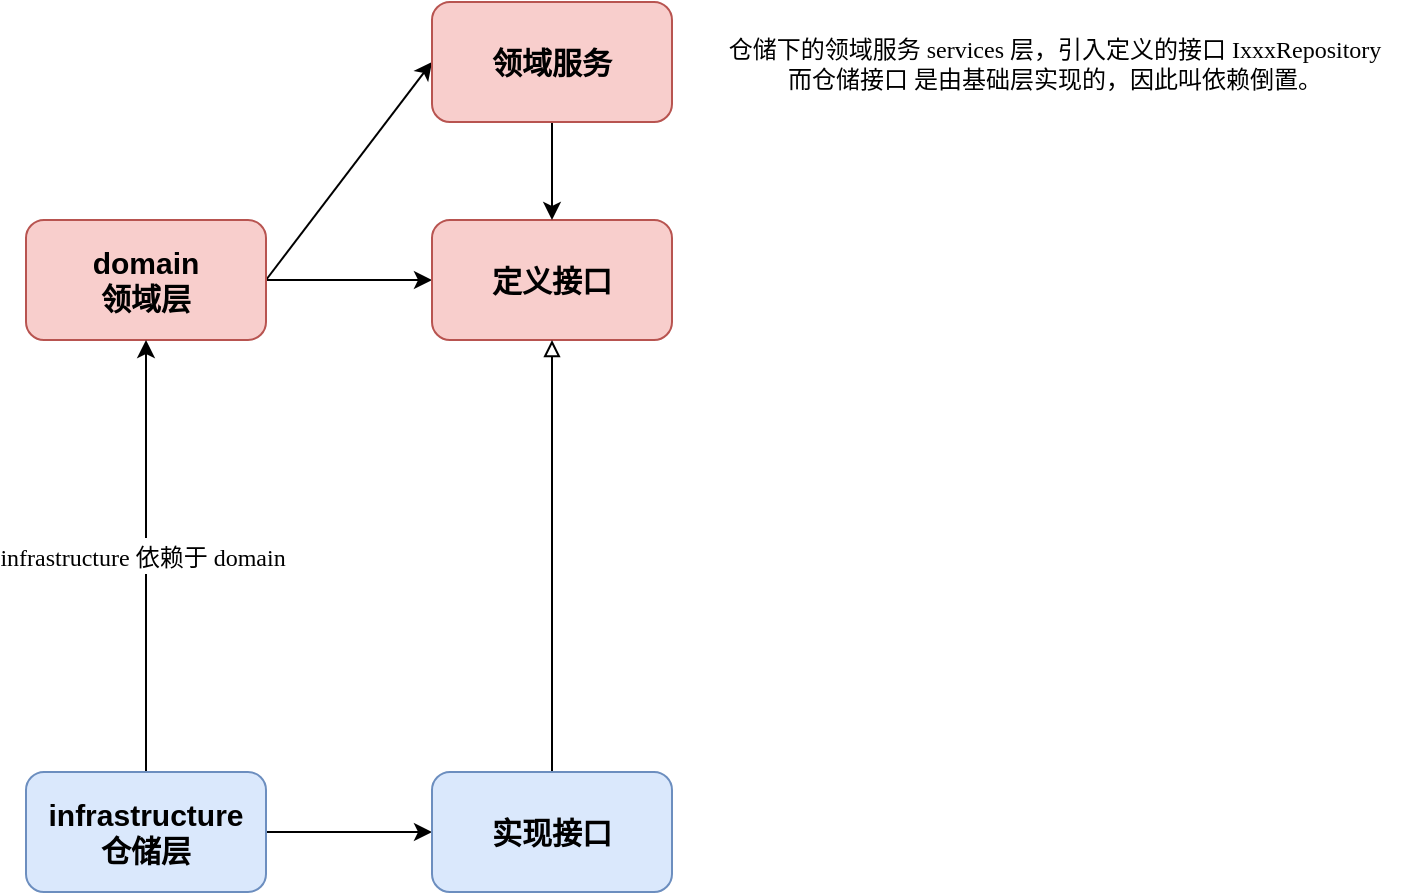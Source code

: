 <mxfile version="20.2.8" type="device" pages="2"><diagram id="PBZFgvrwESF-c3w_U7Ne" name="第 1 页"><mxGraphModel dx="1186" dy="737" grid="0" gridSize="10" guides="1" tooltips="1" connect="1" arrows="1" fold="1" page="1" pageScale="1" pageWidth="900" pageHeight="1600" math="0" shadow="0"><root><mxCell id="0"/><mxCell id="1" parent="0"/><mxCell id="abub-YuqHCraCgPPFona-6" style="edgeStyle=orthogonalEdgeStyle;rounded=0;orthogonalLoop=1;jettySize=auto;html=1;exitX=1;exitY=0.5;exitDx=0;exitDy=0;fontFamily=Comic Sans MS;fontSize=12;" parent="1" source="abub-YuqHCraCgPPFona-1" target="abub-YuqHCraCgPPFona-5" edge="1"><mxGeometry relative="1" as="geometry"/></mxCell><mxCell id="abub-YuqHCraCgPPFona-12" style="rounded=0;orthogonalLoop=1;jettySize=auto;html=1;exitX=1;exitY=0.5;exitDx=0;exitDy=0;entryX=0;entryY=0.5;entryDx=0;entryDy=0;fontFamily=Comic Sans MS;fontSize=12;endArrow=classic;endFill=1;" parent="1" source="abub-YuqHCraCgPPFona-1" target="abub-YuqHCraCgPPFona-10" edge="1"><mxGeometry relative="1" as="geometry"/></mxCell><mxCell id="abub-YuqHCraCgPPFona-1" value="&lt;font style=&quot;font-size: 15px;&quot;&gt;&lt;b&gt;domain&lt;br&gt;领域层&lt;/b&gt;&lt;/font&gt;" style="rounded=1;whiteSpace=wrap;html=1;fillColor=#f8cecc;strokeColor=#b85450;" parent="1" vertex="1"><mxGeometry x="100" y="205" width="120" height="60" as="geometry"/></mxCell><mxCell id="abub-YuqHCraCgPPFona-3" style="edgeStyle=orthogonalEdgeStyle;rounded=0;orthogonalLoop=1;jettySize=auto;html=1;exitX=0.5;exitY=0;exitDx=0;exitDy=0;fontSize=15;" parent="1" source="abub-YuqHCraCgPPFona-2" target="abub-YuqHCraCgPPFona-1" edge="1"><mxGeometry relative="1" as="geometry"/></mxCell><mxCell id="abub-YuqHCraCgPPFona-4" value="&lt;font style=&quot;font-size: 12px;&quot; face=&quot;Comic Sans MS&quot;&gt;infrastructure 依赖于 domain&lt;/font&gt;" style="edgeLabel;html=1;align=center;verticalAlign=middle;resizable=0;points=[];fontSize=15;" parent="abub-YuqHCraCgPPFona-3" vertex="1" connectable="0"><mxGeometry x="0.009" y="2" relative="1" as="geometry"><mxPoint as="offset"/></mxGeometry></mxCell><mxCell id="abub-YuqHCraCgPPFona-9" style="edgeStyle=orthogonalEdgeStyle;rounded=0;orthogonalLoop=1;jettySize=auto;html=1;exitX=1;exitY=0.5;exitDx=0;exitDy=0;fontFamily=Comic Sans MS;fontSize=12;endArrow=classic;endFill=1;" parent="1" source="abub-YuqHCraCgPPFona-2" target="abub-YuqHCraCgPPFona-7" edge="1"><mxGeometry relative="1" as="geometry"/></mxCell><mxCell id="abub-YuqHCraCgPPFona-2" value="&lt;font style=&quot;&quot;&gt;&lt;span style=&quot;font-size: 15px;&quot;&gt;&lt;b&gt;infrastructure&lt;/b&gt;&lt;/span&gt;&lt;br&gt;&lt;b style=&quot;font-size: 15px;&quot;&gt;仓储层&lt;/b&gt;&lt;br&gt;&lt;/font&gt;" style="rounded=1;whiteSpace=wrap;html=1;fillColor=#dae8fc;strokeColor=#6c8ebf;" parent="1" vertex="1"><mxGeometry x="100" y="481" width="120" height="60" as="geometry"/></mxCell><mxCell id="abub-YuqHCraCgPPFona-5" value="&lt;span style=&quot;font-size: 15px;&quot;&gt;&lt;b&gt;定义接口&lt;/b&gt;&lt;/span&gt;" style="rounded=1;whiteSpace=wrap;html=1;fillColor=#f8cecc;strokeColor=#b85450;" parent="1" vertex="1"><mxGeometry x="303" y="205" width="120" height="60" as="geometry"/></mxCell><mxCell id="abub-YuqHCraCgPPFona-8" style="edgeStyle=orthogonalEdgeStyle;rounded=0;orthogonalLoop=1;jettySize=auto;html=1;exitX=0.5;exitY=0;exitDx=0;exitDy=0;fontFamily=Comic Sans MS;fontSize=12;endArrow=block;endFill=0;" parent="1" source="abub-YuqHCraCgPPFona-7" target="abub-YuqHCraCgPPFona-5" edge="1"><mxGeometry relative="1" as="geometry"/></mxCell><mxCell id="abub-YuqHCraCgPPFona-7" value="&lt;span style=&quot;font-size: 15px;&quot;&gt;&lt;b&gt;实现接口&lt;/b&gt;&lt;/span&gt;" style="rounded=1;whiteSpace=wrap;html=1;fillColor=#dae8fc;strokeColor=#6c8ebf;" parent="1" vertex="1"><mxGeometry x="303" y="481" width="120" height="60" as="geometry"/></mxCell><mxCell id="abub-YuqHCraCgPPFona-11" style="edgeStyle=orthogonalEdgeStyle;rounded=0;orthogonalLoop=1;jettySize=auto;html=1;exitX=0.5;exitY=1;exitDx=0;exitDy=0;entryX=0.5;entryY=0;entryDx=0;entryDy=0;fontFamily=Comic Sans MS;fontSize=12;endArrow=classic;endFill=1;" parent="1" source="abub-YuqHCraCgPPFona-10" target="abub-YuqHCraCgPPFona-5" edge="1"><mxGeometry relative="1" as="geometry"/></mxCell><mxCell id="abub-YuqHCraCgPPFona-10" value="&lt;span style=&quot;font-size: 15px;&quot;&gt;&lt;b&gt;领域服务&lt;/b&gt;&lt;/span&gt;" style="rounded=1;whiteSpace=wrap;html=1;fillColor=#f8cecc;strokeColor=#b85450;" parent="1" vertex="1"><mxGeometry x="303" y="96" width="120" height="60" as="geometry"/></mxCell><mxCell id="abub-YuqHCraCgPPFona-14" value="仓储下的领域服务 services 层，引入定义的接口 IxxxRepository&lt;br&gt;而仓储接口 是由基础层实现的，因此叫依赖倒置。" style="text;html=1;align=center;verticalAlign=middle;resizable=0;points=[];autosize=1;strokeColor=none;fillColor=none;fontSize=12;fontFamily=Comic Sans MS;" parent="1" vertex="1"><mxGeometry x="430" y="106" width="367" height="41" as="geometry"/></mxCell></root></mxGraphModel></diagram><diagram id="odD3ooFQX_0PJ9iyaxJ7" name="第 2 页"><mxGraphModel dx="2094" dy="1453" grid="0" gridSize="10" guides="1" tooltips="1" connect="1" arrows="1" fold="1" page="0" pageScale="1" pageWidth="900" pageHeight="1600" math="0" shadow="0"><root><mxCell id="0"/><mxCell id="1" parent="0"/><mxCell id="0O9o9O37HwtOSa8a3m0B-55" value="" style="rounded=1;whiteSpace=wrap;html=1;shadow=0;dashed=1;fontFamily=Comic Sans MS;fontSize=16;fillColor=#f5f5f5;arcSize=31;fontColor=#333333;strokeColor=#666666;" parent="1" vertex="1"><mxGeometry x="-6.5" y="497" width="284" height="237" as="geometry"/></mxCell><mxCell id="0O9o9O37HwtOSa8a3m0B-2" value="" style="ellipse;whiteSpace=wrap;html=1;aspect=fixed;fontFamily=Comic Sans MS;fontSize=12;fillColor=#000000;shadow=1;" parent="1" vertex="1"><mxGeometry x="34" y="182" width="23" height="23" as="geometry"/></mxCell><mxCell id="0O9o9O37HwtOSa8a3m0B-48" style="edgeStyle=orthogonalEdgeStyle;rounded=0;orthogonalLoop=1;jettySize=auto;html=1;exitX=0.5;exitY=1;exitDx=0;exitDy=0;fontFamily=Comic Sans MS;fontSize=16;startArrow=none;startFill=0;endArrow=classic;endFill=1;" parent="1" source="0O9o9O37HwtOSa8a3m0B-3" target="0O9o9O37HwtOSa8a3m0B-47" edge="1"><mxGeometry relative="1" as="geometry"/></mxCell><mxCell id="0O9o9O37HwtOSa8a3m0B-3" value="营销平台&lt;br&gt;&lt;font style=&quot;font-size: 16px;&quot;&gt;(结算、分摊)&lt;/font&gt;" style="rounded=1;whiteSpace=wrap;html=1;shadow=0;fontFamily=Comic Sans MS;fontSize=24;arcSize=6;fontStyle=1;fillColor=#e3c800;fontColor=#000000;strokeColor=#B09500;" parent="1" vertex="1"><mxGeometry x="36" y="217" width="199" height="107" as="geometry"/></mxCell><mxCell id="0O9o9O37HwtOSa8a3m0B-4" value="" style="ellipse;whiteSpace=wrap;html=1;aspect=fixed;fontFamily=Comic Sans MS;fontSize=12;fillColor=#000000;shadow=1;" parent="1" vertex="1"><mxGeometry x="305" y="182" width="23" height="23" as="geometry"/></mxCell><mxCell id="0O9o9O37HwtOSa8a3m0B-43" style="edgeStyle=orthogonalEdgeStyle;rounded=0;orthogonalLoop=1;jettySize=auto;html=1;exitX=0.5;exitY=1;exitDx=0;exitDy=0;entryX=0.25;entryY=1;entryDx=0;entryDy=0;fontFamily=Comic Sans MS;fontSize=16;startArrow=none;startFill=0;endArrow=classic;endFill=1;" parent="1" source="0O9o9O37HwtOSa8a3m0B-5" target="0O9o9O37HwtOSa8a3m0B-9" edge="1"><mxGeometry relative="1" as="geometry"><Array as="points"><mxPoint x="407" y="560"/><mxPoint x="882" y="560"/></Array></mxGeometry></mxCell><mxCell id="0O9o9O37HwtOSa8a3m0B-44" value="返利抽奖资格" style="edgeLabel;html=1;align=center;verticalAlign=middle;resizable=0;points=[];fontSize=16;fontFamily=Comic Sans MS;" parent="0O9o9O37HwtOSa8a3m0B-43" vertex="1" connectable="0"><mxGeometry x="0.0" relative="1" as="geometry"><mxPoint x="63" as="offset"/></mxGeometry></mxCell><mxCell id="0O9o9O37HwtOSa8a3m0B-51" style="edgeStyle=orthogonalEdgeStyle;rounded=0;orthogonalLoop=1;jettySize=auto;html=1;exitX=0.25;exitY=1;exitDx=0;exitDy=0;entryX=0.5;entryY=1;entryDx=0;entryDy=0;fontFamily=Comic Sans MS;fontSize=16;startArrow=none;startFill=0;endArrow=classic;endFill=1;" parent="1" source="0O9o9O37HwtOSa8a3m0B-5" target="0O9o9O37HwtOSa8a3m0B-33" edge="1"><mxGeometry relative="1" as="geometry"><Array as="points"><mxPoint x="357" y="598"/><mxPoint x="1202" y="598"/></Array></mxGeometry></mxCell><mxCell id="0O9o9O37HwtOSa8a3m0B-52" value="返利虚拟商品兑换卡" style="edgeLabel;html=1;align=center;verticalAlign=middle;resizable=0;points=[];fontSize=16;fontFamily=Comic Sans MS;" parent="0O9o9O37HwtOSa8a3m0B-51" vertex="1" connectable="0"><mxGeometry x="0.085" y="-2" relative="1" as="geometry"><mxPoint as="offset"/></mxGeometry></mxCell><mxCell id="WplJpCTiqp_LLJ9Vi4Dy-8" style="edgeStyle=orthogonalEdgeStyle;rounded=0;orthogonalLoop=1;jettySize=auto;html=1;exitX=0.5;exitY=0;exitDx=0;exitDy=0;entryX=0.776;entryY=1.012;entryDx=0;entryDy=0;entryPerimeter=0;fontFamily=Comic Sans MS;fontSize=16;startArrow=none;startFill=0;endArrow=classic;endFill=1;" parent="1" source="0O9o9O37HwtOSa8a3m0B-5" target="WplJpCTiqp_LLJ9Vi4Dy-4" edge="1"><mxGeometry relative="1" as="geometry"/></mxCell><mxCell id="WplJpCTiqp_LLJ9Vi4Dy-9" value="完成&lt;br&gt;任务" style="edgeLabel;html=1;align=center;verticalAlign=middle;resizable=0;points=[];fontSize=16;fontFamily=Comic Sans MS;" parent="WplJpCTiqp_LLJ9Vi4Dy-8" vertex="1" connectable="0"><mxGeometry x="0.041" y="-3" relative="1" as="geometry"><mxPoint y="1" as="offset"/></mxGeometry></mxCell><mxCell id="L3Cmk8r1H5IUjXKRZpk--4" style="edgeStyle=orthogonalEdgeStyle;rounded=0;orthogonalLoop=1;jettySize=auto;html=1;exitX=1;exitY=0.5;exitDx=0;exitDy=0;entryX=0;entryY=0.5;entryDx=0;entryDy=0;fontSize=16;" edge="1" parent="1" source="0O9o9O37HwtOSa8a3m0B-5" target="0O9o9O37HwtOSa8a3m0B-7"><mxGeometry relative="1" as="geometry"/></mxCell><mxCell id="L3Cmk8r1H5IUjXKRZpk--5" value="返利&lt;br&gt;积分" style="edgeLabel;html=1;align=center;verticalAlign=middle;resizable=0;points=[];fontSize=16;" vertex="1" connectable="0" parent="L3Cmk8r1H5IUjXKRZpk--4"><mxGeometry x="-0.107" y="-1" relative="1" as="geometry"><mxPoint x="-1" as="offset"/></mxGeometry></mxCell><mxCell id="0O9o9O37HwtOSa8a3m0B-5" value="返利平台&lt;br&gt;&lt;font style=&quot;font-size: 16px;&quot;&gt;(邀请拉新活动)&lt;/font&gt;" style="rounded=1;whiteSpace=wrap;html=1;shadow=0;fontFamily=Comic Sans MS;fontSize=24;arcSize=6;fontStyle=1;fillColor=#fff2cc;strokeColor=#d6b656;" parent="1" vertex="1"><mxGeometry x="307" y="217" width="199" height="107" as="geometry"/></mxCell><mxCell id="0O9o9O37HwtOSa8a3m0B-6" value="" style="ellipse;whiteSpace=wrap;html=1;aspect=fixed;fontFamily=Comic Sans MS;fontSize=12;fillColor=#000000;shadow=1;" parent="1" vertex="1"><mxGeometry x="560" y="182" width="23" height="23" as="geometry"/></mxCell><mxCell id="0O9o9O37HwtOSa8a3m0B-34" style="edgeStyle=orthogonalEdgeStyle;rounded=0;orthogonalLoop=1;jettySize=auto;html=1;exitX=0.5;exitY=1;exitDx=0;exitDy=0;entryX=0;entryY=0.5;entryDx=0;entryDy=0;fontFamily=Comic Sans MS;fontSize=16;endArrow=classic;endFill=1;" parent="1" source="0O9o9O37HwtOSa8a3m0B-7" target="0O9o9O37HwtOSa8a3m0B-33" edge="1"><mxGeometry relative="1" as="geometry"/></mxCell><mxCell id="0O9o9O37HwtOSa8a3m0B-36" value="积分兑换虚拟商品" style="edgeLabel;html=1;align=center;verticalAlign=middle;resizable=0;points=[];fontSize=16;fontFamily=Comic Sans MS;" parent="0O9o9O37HwtOSa8a3m0B-34" vertex="1" connectable="0"><mxGeometry x="0.196" y="3" relative="1" as="geometry"><mxPoint x="3" y="3" as="offset"/></mxGeometry></mxCell><mxCell id="L3Cmk8r1H5IUjXKRZpk--6" style="edgeStyle=orthogonalEdgeStyle;rounded=0;orthogonalLoop=1;jettySize=auto;html=1;exitX=1;exitY=0.25;exitDx=0;exitDy=0;entryX=0;entryY=0.25;entryDx=0;entryDy=0;fontSize=16;" edge="1" parent="1" source="0O9o9O37HwtOSa8a3m0B-7" target="0O9o9O37HwtOSa8a3m0B-9"><mxGeometry relative="1" as="geometry"/></mxCell><mxCell id="L3Cmk8r1H5IUjXKRZpk--7" value="积分&lt;br&gt;抽奖" style="edgeLabel;html=1;align=center;verticalAlign=middle;resizable=0;points=[];fontSize=16;" vertex="1" connectable="0" parent="L3Cmk8r1H5IUjXKRZpk--6"><mxGeometry x="0.03" y="-3" relative="1" as="geometry"><mxPoint as="offset"/></mxGeometry></mxCell><mxCell id="0O9o9O37HwtOSa8a3m0B-7" value="积分账户" style="rounded=1;whiteSpace=wrap;html=1;shadow=0;fontFamily=Comic Sans MS;fontSize=24;arcSize=6;fontStyle=1;fillColor=#ffff88;strokeColor=#36393d;" parent="1" vertex="1"><mxGeometry x="562" y="217" width="199" height="107" as="geometry"/></mxCell><mxCell id="0O9o9O37HwtOSa8a3m0B-8" value="" style="ellipse;whiteSpace=wrap;html=1;aspect=fixed;fontFamily=Comic Sans MS;fontSize=12;fillColor=#000000;shadow=1;" parent="1" vertex="1"><mxGeometry x="830" y="182" width="23" height="23" as="geometry"/></mxCell><mxCell id="0O9o9O37HwtOSa8a3m0B-40" style="edgeStyle=orthogonalEdgeStyle;rounded=0;orthogonalLoop=1;jettySize=auto;html=1;exitX=0.5;exitY=1;exitDx=0;exitDy=0;entryX=0;entryY=0.25;entryDx=0;entryDy=0;fontFamily=Comic Sans MS;fontSize=16;endArrow=classic;endFill=1;" parent="1" source="0O9o9O37HwtOSa8a3m0B-9" target="0O9o9O37HwtOSa8a3m0B-33" edge="1"><mxGeometry relative="1" as="geometry"/></mxCell><mxCell id="0O9o9O37HwtOSa8a3m0B-41" value="抽取售卖兑换卡" style="edgeLabel;html=1;align=center;verticalAlign=middle;resizable=0;points=[];fontSize=16;fontFamily=Comic Sans MS;" parent="0O9o9O37HwtOSa8a3m0B-40" vertex="1" connectable="0"><mxGeometry x="-0.471" y="3" relative="1" as="geometry"><mxPoint x="19" as="offset"/></mxGeometry></mxCell><mxCell id="L3Cmk8r1H5IUjXKRZpk--8" style="edgeStyle=orthogonalEdgeStyle;rounded=0;orthogonalLoop=1;jettySize=auto;html=1;exitX=0;exitY=0.75;exitDx=0;exitDy=0;entryX=1;entryY=0.75;entryDx=0;entryDy=0;fontSize=16;" edge="1" parent="1" source="0O9o9O37HwtOSa8a3m0B-9" target="0O9o9O37HwtOSa8a3m0B-7"><mxGeometry relative="1" as="geometry"/></mxCell><mxCell id="L3Cmk8r1H5IUjXKRZpk--9" value="抽取&lt;br&gt;积分" style="edgeLabel;html=1;align=center;verticalAlign=middle;resizable=0;points=[];fontSize=16;" vertex="1" connectable="0" parent="L3Cmk8r1H5IUjXKRZpk--8"><mxGeometry x="0.016" y="-4" relative="1" as="geometry"><mxPoint as="offset"/></mxGeometry></mxCell><mxCell id="L3Cmk8r1H5IUjXKRZpk--10" style="edgeStyle=orthogonalEdgeStyle;rounded=0;orthogonalLoop=1;jettySize=auto;html=1;exitX=1;exitY=0.25;exitDx=0;exitDy=0;entryX=0;entryY=0.25;entryDx=0;entryDy=0;fontSize=16;" edge="1" parent="1" source="0O9o9O37HwtOSa8a3m0B-9" target="0O9o9O37HwtOSa8a3m0B-11"><mxGeometry relative="1" as="geometry"/></mxCell><mxCell id="L3Cmk8r1H5IUjXKRZpk--11" value="发放券" style="edgeLabel;html=1;align=center;verticalAlign=middle;resizable=0;points=[];fontSize=16;" vertex="1" connectable="0" parent="L3Cmk8r1H5IUjXKRZpk--10"><mxGeometry x="-0.117" y="3" relative="1" as="geometry"><mxPoint as="offset"/></mxGeometry></mxCell><mxCell id="0O9o9O37HwtOSa8a3m0B-9" value="抽奖系统" style="rounded=1;whiteSpace=wrap;html=1;shadow=0;fontFamily=Comic Sans MS;fontSize=24;arcSize=6;fontStyle=1;fillColor=#d5e8d4;strokeColor=#82b366;" parent="1" vertex="1"><mxGeometry x="832" y="217" width="199" height="107" as="geometry"/></mxCell><mxCell id="0O9o9O37HwtOSa8a3m0B-10" value="" style="ellipse;whiteSpace=wrap;html=1;aspect=fixed;fontFamily=Comic Sans MS;fontSize=12;fillColor=#000000;shadow=1;" parent="1" vertex="1"><mxGeometry x="1100" y="182" width="23" height="23" as="geometry"/></mxCell><mxCell id="L3Cmk8r1H5IUjXKRZpk--12" style="edgeStyle=orthogonalEdgeStyle;rounded=0;orthogonalLoop=1;jettySize=auto;html=1;exitX=0;exitY=0.75;exitDx=0;exitDy=0;entryX=1;entryY=0.75;entryDx=0;entryDy=0;fontSize=16;" edge="1" parent="1" source="0O9o9O37HwtOSa8a3m0B-11" target="0O9o9O37HwtOSa8a3m0B-9"><mxGeometry relative="1" as="geometry"/></mxCell><mxCell id="L3Cmk8r1H5IUjXKRZpk--13" value="抽奖券" style="edgeLabel;html=1;align=center;verticalAlign=middle;resizable=0;points=[];fontSize=16;" vertex="1" connectable="0" parent="L3Cmk8r1H5IUjXKRZpk--12"><mxGeometry x="-0.143" relative="1" as="geometry"><mxPoint x="-1" as="offset"/></mxGeometry></mxCell><mxCell id="0O9o9O37HwtOSa8a3m0B-11" value="券系统" style="rounded=1;whiteSpace=wrap;html=1;shadow=0;fontFamily=Comic Sans MS;fontSize=24;arcSize=6;fontStyle=1;fillColor=#dae8fc;strokeColor=#6c8ebf;" parent="1" vertex="1"><mxGeometry x="1102" y="217" width="199" height="107" as="geometry"/></mxCell><mxCell id="0O9o9O37HwtOSa8a3m0B-32" value="" style="ellipse;whiteSpace=wrap;html=1;aspect=fixed;fontFamily=Comic Sans MS;fontSize=12;fillColor=#000000;shadow=1;" parent="1" vertex="1"><mxGeometry x="1101" y="409" width="23" height="23" as="geometry"/></mxCell><mxCell id="0O9o9O37HwtOSa8a3m0B-35" style="edgeStyle=orthogonalEdgeStyle;rounded=0;orthogonalLoop=1;jettySize=auto;html=1;exitX=0.5;exitY=0;exitDx=0;exitDy=0;fontFamily=Comic Sans MS;fontSize=16;endArrow=classic;endFill=1;" parent="1" source="0O9o9O37HwtOSa8a3m0B-33" target="0O9o9O37HwtOSa8a3m0B-11" edge="1"><mxGeometry relative="1" as="geometry"/></mxCell><mxCell id="0O9o9O37HwtOSa8a3m0B-37" value="发券" style="edgeLabel;html=1;align=center;verticalAlign=middle;resizable=0;points=[];fontSize=16;fontFamily=Comic Sans MS;" parent="0O9o9O37HwtOSa8a3m0B-35" vertex="1" connectable="0"><mxGeometry x="-0.039" y="-4" relative="1" as="geometry"><mxPoint as="offset"/></mxGeometry></mxCell><mxCell id="0O9o9O37HwtOSa8a3m0B-58" style="edgeStyle=orthogonalEdgeStyle;rounded=0;orthogonalLoop=1;jettySize=auto;html=1;exitX=0.75;exitY=1;exitDx=0;exitDy=0;entryX=0.75;entryY=0;entryDx=0;entryDy=0;fontFamily=Comic Sans MS;fontSize=16;startArrow=none;startFill=0;endArrow=classic;endFill=1;" parent="1" source="0O9o9O37HwtOSa8a3m0B-33" target="0O9o9O37HwtOSa8a3m0B-57" edge="1"><mxGeometry relative="1" as="geometry"/></mxCell><mxCell id="0O9o9O37HwtOSa8a3m0B-60" style="edgeStyle=orthogonalEdgeStyle;rounded=0;orthogonalLoop=1;jettySize=auto;html=1;exitX=0.25;exitY=1;exitDx=0;exitDy=0;entryX=0.5;entryY=0;entryDx=0;entryDy=0;fontFamily=Comic Sans MS;fontSize=16;startArrow=none;startFill=0;endArrow=classic;endFill=1;" parent="1" source="0O9o9O37HwtOSa8a3m0B-33" target="0O9o9O37HwtOSa8a3m0B-59" edge="1"><mxGeometry relative="1" as="geometry"><Array as="points"><mxPoint x="1126" y="679"/><mxPoint x="908" y="679"/></Array></mxGeometry></mxCell><mxCell id="0O9o9O37HwtOSa8a3m0B-33" value="售卖系统&lt;br&gt;（虚拟）" style="rounded=1;whiteSpace=wrap;html=1;shadow=0;fontFamily=Comic Sans MS;fontSize=24;arcSize=6;fontStyle=1;fillColor=#d80073;fontColor=#ffffff;strokeColor=#A50040;" parent="1" vertex="1"><mxGeometry x="1102" y="444" width="199" height="107" as="geometry"/></mxCell><mxCell id="0O9o9O37HwtOSa8a3m0B-46" value="" style="ellipse;whiteSpace=wrap;html=1;aspect=fixed;fontFamily=Comic Sans MS;fontSize=12;fillColor=#000000;shadow=1;" parent="1" vertex="1"><mxGeometry x="35" y="541" width="23" height="23" as="geometry"/></mxCell><mxCell id="0O9o9O37HwtOSa8a3m0B-49" style="edgeStyle=orthogonalEdgeStyle;rounded=0;orthogonalLoop=1;jettySize=auto;html=1;exitX=1;exitY=0.75;exitDx=0;exitDy=0;entryX=1;entryY=0.5;entryDx=0;entryDy=0;fontFamily=Comic Sans MS;fontSize=16;startArrow=none;startFill=0;endArrow=classic;endFill=1;" parent="1" source="0O9o9O37HwtOSa8a3m0B-47" target="0O9o9O37HwtOSa8a3m0B-11" edge="1"><mxGeometry relative="1" as="geometry"><Array as="points"><mxPoint x="1342" y="657"/><mxPoint x="1342" y="270"/></Array></mxGeometry></mxCell><mxCell id="0O9o9O37HwtOSa8a3m0B-50" value="匹配券；直减、满减、免息、折扣、N元购" style="edgeLabel;html=1;align=center;verticalAlign=middle;resizable=0;points=[];fontSize=16;fontFamily=Comic Sans MS;" parent="0O9o9O37HwtOSa8a3m0B-49" vertex="1" connectable="0"><mxGeometry x="-0.186" y="-2" relative="1" as="geometry"><mxPoint x="-1" as="offset"/></mxGeometry></mxCell><mxCell id="L3Cmk8r1H5IUjXKRZpk--1" style="edgeStyle=orthogonalEdgeStyle;rounded=0;orthogonalLoop=1;jettySize=auto;html=1;exitX=1;exitY=0.5;exitDx=0;exitDy=0;entryX=0.25;entryY=1;entryDx=0;entryDy=0;" edge="1" parent="1" source="0O9o9O37HwtOSa8a3m0B-47" target="0O9o9O37HwtOSa8a3m0B-7"><mxGeometry relative="1" as="geometry"/></mxCell><mxCell id="L3Cmk8r1H5IUjXKRZpk--2" value="&lt;font style=&quot;font-size: 16px;&quot;&gt;积分抵扣&lt;/font&gt;" style="edgeLabel;html=1;align=center;verticalAlign=middle;resizable=0;points=[];" vertex="1" connectable="0" parent="L3Cmk8r1H5IUjXKRZpk--1"><mxGeometry x="-0.467" relative="1" as="geometry"><mxPoint as="offset"/></mxGeometry></mxCell><mxCell id="0O9o9O37HwtOSa8a3m0B-47" value="对接交易" style="rounded=1;whiteSpace=wrap;html=1;shadow=0;fontFamily=Comic Sans MS;fontSize=24;arcSize=6;fontStyle=1;fillColor=#f8cecc;strokeColor=#b85450;" parent="1" vertex="1"><mxGeometry x="36" y="577" width="199" height="107" as="geometry"/></mxCell><mxCell id="0O9o9O37HwtOSa8a3m0B-53" value="" style="endArrow=classic;html=1;rounded=0;fontFamily=Comic Sans MS;fontSize=16;entryX=0.5;entryY=0;entryDx=0;entryDy=0;" parent="1" target="0O9o9O37HwtOSa8a3m0B-9" edge="1"><mxGeometry width="50" height="50" relative="1" as="geometry"><mxPoint x="932" y="85" as="sourcePoint"/><mxPoint x="959" y="36" as="targetPoint"/></mxGeometry></mxCell><mxCell id="0O9o9O37HwtOSa8a3m0B-54" value="&lt;b&gt;抽奖，是营销组，其中一个微服务子系统。&lt;/b&gt;" style="text;html=1;align=center;verticalAlign=middle;resizable=0;points=[];autosize=1;strokeColor=default;fillColor=none;fontSize=16;fontFamily=Comic Sans MS;" parent="1" vertex="1"><mxGeometry x="716" y="56" width="322" height="31" as="geometry"/></mxCell><mxCell id="0O9o9O37HwtOSa8a3m0B-56" value="外部对接" style="text;html=1;align=center;verticalAlign=middle;resizable=0;points=[];autosize=1;strokeColor=none;fillColor=none;fontSize=16;fontFamily=Comic Sans MS;" parent="1" vertex="1"><mxGeometry x="94.5" y="740" width="82" height="31" as="geometry"/></mxCell><mxCell id="0O9o9O37HwtOSa8a3m0B-57" value="对接商城&lt;br&gt;(实物)" style="rounded=1;whiteSpace=wrap;html=1;shadow=0;fontFamily=Comic Sans MS;fontSize=24;arcSize=6;fontStyle=1;" parent="1" vertex="1"><mxGeometry x="1102" y="737" width="199" height="107" as="geometry"/></mxCell><mxCell id="0O9o9O37HwtOSa8a3m0B-59" value="对接三方&lt;br&gt;(兑换卡)" style="rounded=1;whiteSpace=wrap;html=1;shadow=0;fontFamily=Comic Sans MS;fontSize=24;arcSize=6;fontStyle=1;" parent="1" vertex="1"><mxGeometry x="808" y="737" width="199" height="107" as="geometry"/></mxCell><mxCell id="WplJpCTiqp_LLJ9Vi4Dy-1" value="" style="ellipse;whiteSpace=wrap;html=1;aspect=fixed;fontFamily=Comic Sans MS;fontSize=12;fillColor=#000000;shadow=1;" parent="1" vertex="1"><mxGeometry x="1099" y="-44" width="23" height="23" as="geometry"/></mxCell><mxCell id="WplJpCTiqp_LLJ9Vi4Dy-3" style="edgeStyle=orthogonalEdgeStyle;rounded=0;orthogonalLoop=1;jettySize=auto;html=1;exitX=0.5;exitY=1;exitDx=0;exitDy=0;fontFamily=Comic Sans MS;fontSize=16;startArrow=none;startFill=0;endArrow=classic;endFill=1;" parent="1" source="WplJpCTiqp_LLJ9Vi4Dy-2" target="0O9o9O37HwtOSa8a3m0B-11" edge="1"><mxGeometry relative="1" as="geometry"/></mxCell><mxCell id="WplJpCTiqp_LLJ9Vi4Dy-2" value="灌券系统&lt;br&gt;&lt;font style=&quot;font-size: 16px;&quot;&gt;(根据人群发券)&lt;/font&gt;" style="rounded=1;whiteSpace=wrap;html=1;shadow=0;fontFamily=Comic Sans MS;fontSize=24;arcSize=6;fontStyle=1;fillColor=#eeeeee;strokeColor=#36393d;" parent="1" vertex="1"><mxGeometry x="1101" y="-9" width="199" height="107" as="geometry"/></mxCell><mxCell id="WplJpCTiqp_LLJ9Vi4Dy-6" style="edgeStyle=orthogonalEdgeStyle;rounded=0;orthogonalLoop=1;jettySize=auto;html=1;exitX=1;exitY=0.5;exitDx=0;exitDy=0;fontFamily=Comic Sans MS;fontSize=16;startArrow=none;startFill=0;endArrow=classic;endFill=1;" parent="1" source="WplJpCTiqp_LLJ9Vi4Dy-4" target="0O9o9O37HwtOSa8a3m0B-7" edge="1"><mxGeometry relative="1" as="geometry"/></mxCell><mxCell id="WplJpCTiqp_LLJ9Vi4Dy-7" value="兑换积分" style="edgeLabel;html=1;align=center;verticalAlign=middle;resizable=0;points=[];fontSize=16;fontFamily=Comic Sans MS;" parent="WplJpCTiqp_LLJ9Vi4Dy-6" vertex="1" connectable="0"><mxGeometry x="-0.479" relative="1" as="geometry"><mxPoint as="offset"/></mxGeometry></mxCell><mxCell id="WplJpCTiqp_LLJ9Vi4Dy-4" value="营销系列玩法；签到、打卡、灌水、关注、点赞、评论、开户、消费..." style="rounded=1;whiteSpace=wrap;html=1;shadow=0;fontFamily=Comic Sans MS;fontSize=24;arcSize=6;fontStyle=1;fillColor=#f9f7ed;strokeColor=#36393d;" parent="1" vertex="1"><mxGeometry x="34" y="28" width="480" height="107" as="geometry"/></mxCell><mxCell id="WplJpCTiqp_LLJ9Vi4Dy-5" value="" style="ellipse;whiteSpace=wrap;html=1;aspect=fixed;fontFamily=Comic Sans MS;fontSize=12;fillColor=#000000;shadow=1;" parent="1" vertex="1"><mxGeometry x="34" y="-9" width="23" height="23" as="geometry"/></mxCell><mxCell id="WplJpCTiqp_LLJ9Vi4Dy-10" value="bugstack.cn @小傅哥" style="text;html=1;align=center;verticalAlign=middle;resizable=0;points=[];autosize=1;strokeColor=none;fillColor=none;fontSize=16;fontFamily=Comic Sans MS;" parent="1" vertex="1"><mxGeometry x="622" y="816" width="173" height="31" as="geometry"/></mxCell><mxCell id="L3Cmk8r1H5IUjXKRZpk--14" style="edgeStyle=orthogonalEdgeStyle;rounded=0;orthogonalLoop=1;jettySize=auto;html=1;exitX=1;exitY=1;exitDx=0;exitDy=0;entryX=1;entryY=0.5;entryDx=0;entryDy=0;fontSize=16;" edge="1" parent="1" source="WplJpCTiqp_LLJ9Vi4Dy-1" target="WplJpCTiqp_LLJ9Vi4Dy-1"><mxGeometry relative="1" as="geometry"/></mxCell></root></mxGraphModel></diagram></mxfile>